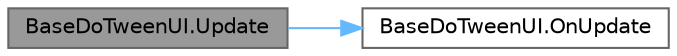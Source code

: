 digraph "BaseDoTweenUI.Update"
{
 // LATEX_PDF_SIZE
  bgcolor="transparent";
  edge [fontname=Helvetica,fontsize=10,labelfontname=Helvetica,labelfontsize=10];
  node [fontname=Helvetica,fontsize=10,shape=box,height=0.2,width=0.4];
  rankdir="LR";
  Node1 [id="Node000001",label="BaseDoTweenUI.Update",height=0.2,width=0.4,color="gray40", fillcolor="grey60", style="filled", fontcolor="black",tooltip=" "];
  Node1 -> Node2 [id="edge1_Node000001_Node000002",color="steelblue1",style="solid",tooltip=" "];
  Node2 [id="Node000002",label="BaseDoTweenUI.OnUpdate",height=0.2,width=0.4,color="grey40", fillcolor="white", style="filled",URL="$class_base_do_tween_u_i.html#ab94476854df8a2aafb5af66fdb2011f2",tooltip=" "];
}
